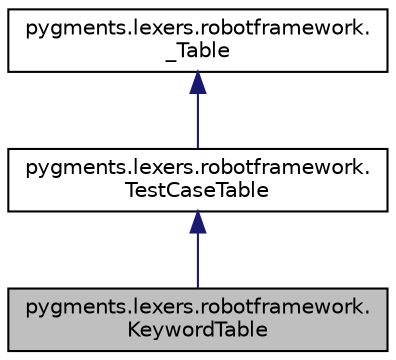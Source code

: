 digraph "pygments.lexers.robotframework.KeywordTable"
{
 // LATEX_PDF_SIZE
  edge [fontname="Helvetica",fontsize="10",labelfontname="Helvetica",labelfontsize="10"];
  node [fontname="Helvetica",fontsize="10",shape=record];
  Node1 [label="pygments.lexers.robotframework.\lKeywordTable",height=0.2,width=0.4,color="black", fillcolor="grey75", style="filled", fontcolor="black",tooltip=" "];
  Node2 -> Node1 [dir="back",color="midnightblue",fontsize="10",style="solid",fontname="Helvetica"];
  Node2 [label="pygments.lexers.robotframework.\lTestCaseTable",height=0.2,width=0.4,color="black", fillcolor="white", style="filled",URL="$classpygments_1_1lexers_1_1robotframework_1_1TestCaseTable.html",tooltip=" "];
  Node3 -> Node2 [dir="back",color="midnightblue",fontsize="10",style="solid",fontname="Helvetica"];
  Node3 [label="pygments.lexers.robotframework.\l_Table",height=0.2,width=0.4,color="black", fillcolor="white", style="filled",URL="$classpygments_1_1lexers_1_1robotframework_1_1__Table.html",tooltip=" "];
}
